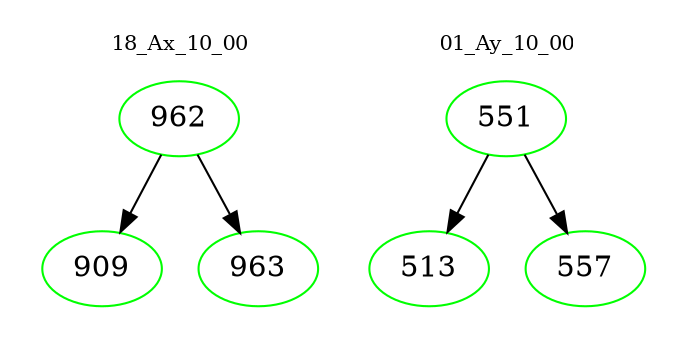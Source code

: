digraph{
subgraph cluster_0 {
color = white
label = "18_Ax_10_00";
fontsize=10;
T0_962 [label="962", color="green"]
T0_962 -> T0_909 [color="black"]
T0_909 [label="909", color="green"]
T0_962 -> T0_963 [color="black"]
T0_963 [label="963", color="green"]
}
subgraph cluster_1 {
color = white
label = "01_Ay_10_00";
fontsize=10;
T1_551 [label="551", color="green"]
T1_551 -> T1_513 [color="black"]
T1_513 [label="513", color="green"]
T1_551 -> T1_557 [color="black"]
T1_557 [label="557", color="green"]
}
}
